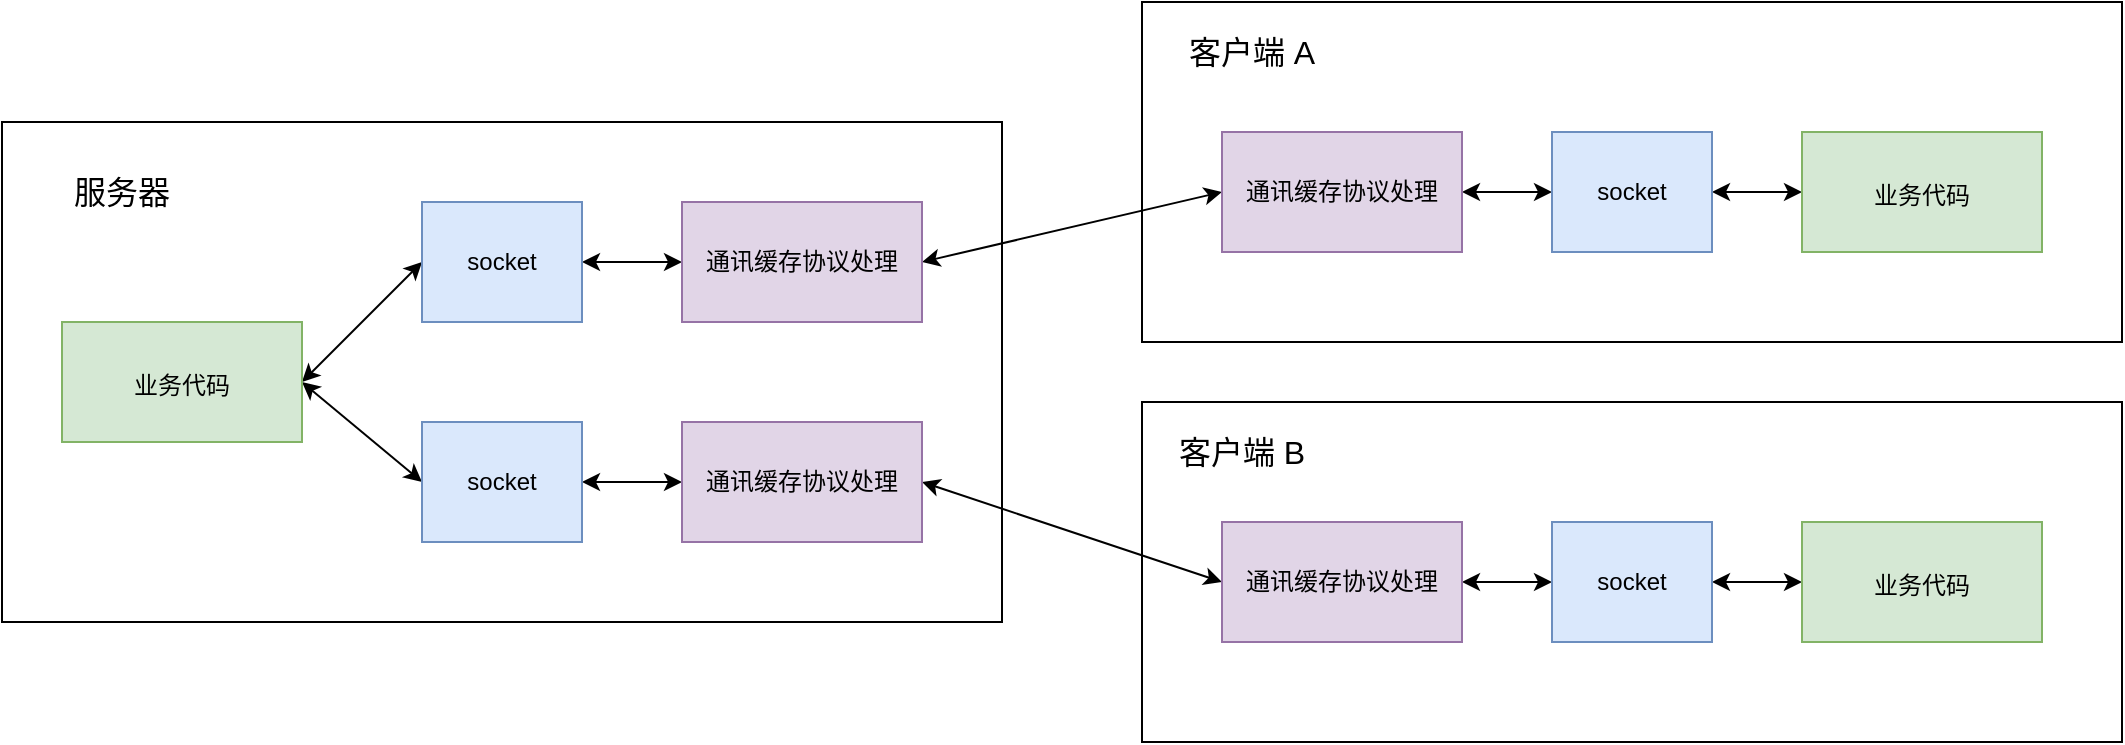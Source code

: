 <mxfile version="20.0.4" type="github">
  <diagram id="Lj6XRT2Ue5oLQ5nD7QKA" name="Page-1">
    <mxGraphModel dx="1186" dy="738" grid="1" gridSize="10" guides="1" tooltips="1" connect="1" arrows="1" fold="1" page="1" pageScale="1" pageWidth="827" pageHeight="1169" math="0" shadow="0">
      <root>
        <mxCell id="0" />
        <mxCell id="1" parent="0" />
        <mxCell id="M-Orp1eTgw6CiLtyJk4V-26" value="" style="rounded=0;whiteSpace=wrap;html=1;shadow=0;sketch=0;fontSize=12;strokeWidth=1;" vertex="1" parent="1">
          <mxGeometry x="640" y="300" width="490" height="170" as="geometry" />
        </mxCell>
        <mxCell id="M-Orp1eTgw6CiLtyJk4V-23" value="" style="rounded=0;whiteSpace=wrap;html=1;shadow=0;sketch=0;fontSize=12;strokeWidth=1;" vertex="1" parent="1">
          <mxGeometry x="640" y="100" width="490" height="170" as="geometry" />
        </mxCell>
        <mxCell id="M-Orp1eTgw6CiLtyJk4V-20" value="" style="rounded=0;whiteSpace=wrap;html=1;shadow=0;sketch=0;fontSize=12;strokeWidth=1;" vertex="1" parent="1">
          <mxGeometry x="70" y="160" width="500" height="250" as="geometry" />
        </mxCell>
        <mxCell id="M-Orp1eTgw6CiLtyJk4V-4" style="edgeStyle=none;rounded=0;sketch=0;orthogonalLoop=1;jettySize=auto;html=1;exitX=1;exitY=0.5;exitDx=0;exitDy=0;entryX=0;entryY=0.5;entryDx=0;entryDy=0;fontSize=12;fontColor=#FFFFFF;strokeWidth=1;startArrow=classic;startFill=1;" edge="1" parent="1" source="M-Orp1eTgw6CiLtyJk4V-1" target="M-Orp1eTgw6CiLtyJk4V-3">
          <mxGeometry relative="1" as="geometry" />
        </mxCell>
        <mxCell id="M-Orp1eTgw6CiLtyJk4V-5" style="edgeStyle=none;rounded=0;sketch=0;orthogonalLoop=1;jettySize=auto;html=1;exitX=1;exitY=0.5;exitDx=0;exitDy=0;fontSize=12;fontColor=#FFFFFF;strokeWidth=1;entryX=0;entryY=0.5;entryDx=0;entryDy=0;startArrow=classic;startFill=1;" edge="1" parent="1" source="M-Orp1eTgw6CiLtyJk4V-1" target="M-Orp1eTgw6CiLtyJk4V-2">
          <mxGeometry relative="1" as="geometry" />
        </mxCell>
        <mxCell id="M-Orp1eTgw6CiLtyJk4V-1" value="&lt;font style=&quot;font-size: 12px;&quot;&gt;业务代码&lt;/font&gt;" style="rounded=0;whiteSpace=wrap;html=1;shadow=0;sketch=0;fontSize=16;strokeWidth=1;fillColor=#d5e8d4;strokeColor=#82b366;" vertex="1" parent="1">
          <mxGeometry x="100" y="260" width="120" height="60" as="geometry" />
        </mxCell>
        <mxCell id="M-Orp1eTgw6CiLtyJk4V-9" style="edgeStyle=none;rounded=0;sketch=0;orthogonalLoop=1;jettySize=auto;html=1;exitX=1;exitY=0.5;exitDx=0;exitDy=0;entryX=0;entryY=0.5;entryDx=0;entryDy=0;fontSize=12;fontColor=#FFFFFF;strokeWidth=1;startArrow=classic;startFill=1;" edge="1" parent="1" source="M-Orp1eTgw6CiLtyJk4V-2" target="M-Orp1eTgw6CiLtyJk4V-8">
          <mxGeometry relative="1" as="geometry" />
        </mxCell>
        <mxCell id="M-Orp1eTgw6CiLtyJk4V-2" value="socket" style="rounded=0;whiteSpace=wrap;html=1;shadow=0;sketch=0;fontSize=12;strokeWidth=1;fillColor=#dae8fc;strokeColor=#6c8ebf;" vertex="1" parent="1">
          <mxGeometry x="280" y="310" width="80" height="60" as="geometry" />
        </mxCell>
        <mxCell id="M-Orp1eTgw6CiLtyJk4V-7" style="edgeStyle=none;rounded=0;sketch=0;orthogonalLoop=1;jettySize=auto;html=1;exitX=1;exitY=0.5;exitDx=0;exitDy=0;entryX=0;entryY=0.5;entryDx=0;entryDy=0;fontSize=12;fontColor=#FFFFFF;strokeWidth=1;startArrow=classic;startFill=1;" edge="1" parent="1" source="M-Orp1eTgw6CiLtyJk4V-3" target="M-Orp1eTgw6CiLtyJk4V-6">
          <mxGeometry relative="1" as="geometry" />
        </mxCell>
        <mxCell id="M-Orp1eTgw6CiLtyJk4V-3" value="socket" style="rounded=0;whiteSpace=wrap;html=1;shadow=0;sketch=0;fontSize=12;strokeWidth=1;fillColor=#dae8fc;strokeColor=#6c8ebf;" vertex="1" parent="1">
          <mxGeometry x="280" y="200" width="80" height="60" as="geometry" />
        </mxCell>
        <mxCell id="M-Orp1eTgw6CiLtyJk4V-21" style="edgeStyle=none;rounded=0;sketch=0;orthogonalLoop=1;jettySize=auto;html=1;exitX=1;exitY=0.5;exitDx=0;exitDy=0;entryX=0;entryY=0.5;entryDx=0;entryDy=0;fontSize=12;fontColor=#FFFFFF;startArrow=classic;startFill=1;strokeWidth=1;" edge="1" parent="1" source="M-Orp1eTgw6CiLtyJk4V-6" target="M-Orp1eTgw6CiLtyJk4V-10">
          <mxGeometry relative="1" as="geometry" />
        </mxCell>
        <mxCell id="M-Orp1eTgw6CiLtyJk4V-6" value="通讯缓存协议处理" style="rounded=0;whiteSpace=wrap;html=1;shadow=0;sketch=0;fontSize=12;strokeWidth=1;fillColor=#e1d5e7;strokeColor=#9673a6;" vertex="1" parent="1">
          <mxGeometry x="410" y="200" width="120" height="60" as="geometry" />
        </mxCell>
        <mxCell id="M-Orp1eTgw6CiLtyJk4V-22" style="edgeStyle=none;rounded=0;sketch=0;orthogonalLoop=1;jettySize=auto;html=1;exitX=1;exitY=0.5;exitDx=0;exitDy=0;entryX=0;entryY=0.5;entryDx=0;entryDy=0;fontSize=12;fontColor=#FFFFFF;startArrow=classic;startFill=1;strokeWidth=1;" edge="1" parent="1" source="M-Orp1eTgw6CiLtyJk4V-8" target="M-Orp1eTgw6CiLtyJk4V-16">
          <mxGeometry relative="1" as="geometry" />
        </mxCell>
        <mxCell id="M-Orp1eTgw6CiLtyJk4V-8" value="通讯缓存协议处理" style="rounded=0;whiteSpace=wrap;html=1;shadow=0;sketch=0;fontSize=12;strokeWidth=1;fillColor=#e1d5e7;strokeColor=#9673a6;" vertex="1" parent="1">
          <mxGeometry x="410" y="310" width="120" height="60" as="geometry" />
        </mxCell>
        <mxCell id="M-Orp1eTgw6CiLtyJk4V-12" style="edgeStyle=none;rounded=0;sketch=0;orthogonalLoop=1;jettySize=auto;html=1;exitX=1;exitY=0.5;exitDx=0;exitDy=0;entryX=0;entryY=0.5;entryDx=0;entryDy=0;fontSize=12;fontColor=#FFFFFF;startArrow=classic;startFill=1;strokeWidth=1;" edge="1" parent="1" source="M-Orp1eTgw6CiLtyJk4V-10" target="M-Orp1eTgw6CiLtyJk4V-11">
          <mxGeometry relative="1" as="geometry" />
        </mxCell>
        <mxCell id="M-Orp1eTgw6CiLtyJk4V-10" value="通讯缓存协议处理" style="rounded=0;whiteSpace=wrap;html=1;shadow=0;sketch=0;fontSize=12;strokeWidth=1;fillColor=#e1d5e7;strokeColor=#9673a6;" vertex="1" parent="1">
          <mxGeometry x="680" y="165" width="120" height="60" as="geometry" />
        </mxCell>
        <mxCell id="M-Orp1eTgw6CiLtyJk4V-14" style="edgeStyle=none;rounded=0;sketch=0;orthogonalLoop=1;jettySize=auto;html=1;exitX=1;exitY=0.5;exitDx=0;exitDy=0;fontSize=12;fontColor=#FFFFFF;startArrow=classic;startFill=1;strokeWidth=1;" edge="1" parent="1" source="M-Orp1eTgw6CiLtyJk4V-11" target="M-Orp1eTgw6CiLtyJk4V-13">
          <mxGeometry relative="1" as="geometry" />
        </mxCell>
        <mxCell id="M-Orp1eTgw6CiLtyJk4V-11" value="socket" style="rounded=0;whiteSpace=wrap;html=1;shadow=0;sketch=0;fontSize=12;strokeWidth=1;fillColor=#dae8fc;strokeColor=#6c8ebf;" vertex="1" parent="1">
          <mxGeometry x="845" y="165" width="80" height="60" as="geometry" />
        </mxCell>
        <mxCell id="M-Orp1eTgw6CiLtyJk4V-13" value="&lt;font style=&quot;font-size: 12px;&quot;&gt;业务代码&lt;/font&gt;" style="rounded=0;whiteSpace=wrap;html=1;shadow=0;sketch=0;fontSize=16;strokeWidth=1;fillColor=#d5e8d4;strokeColor=#82b366;" vertex="1" parent="1">
          <mxGeometry x="970" y="165" width="120" height="60" as="geometry" />
        </mxCell>
        <mxCell id="M-Orp1eTgw6CiLtyJk4V-15" style="edgeStyle=none;rounded=0;sketch=0;orthogonalLoop=1;jettySize=auto;html=1;exitX=1;exitY=0.5;exitDx=0;exitDy=0;entryX=0;entryY=0.5;entryDx=0;entryDy=0;fontSize=12;fontColor=#FFFFFF;startArrow=classic;startFill=1;strokeWidth=1;" edge="1" parent="1" source="M-Orp1eTgw6CiLtyJk4V-16" target="M-Orp1eTgw6CiLtyJk4V-18">
          <mxGeometry relative="1" as="geometry" />
        </mxCell>
        <mxCell id="M-Orp1eTgw6CiLtyJk4V-16" value="通讯缓存协议处理" style="rounded=0;whiteSpace=wrap;html=1;shadow=0;sketch=0;fontSize=12;strokeWidth=1;fillColor=#e1d5e7;strokeColor=#9673a6;" vertex="1" parent="1">
          <mxGeometry x="680" y="360" width="120" height="60" as="geometry" />
        </mxCell>
        <mxCell id="M-Orp1eTgw6CiLtyJk4V-17" style="edgeStyle=none;rounded=0;sketch=0;orthogonalLoop=1;jettySize=auto;html=1;exitX=1;exitY=0.5;exitDx=0;exitDy=0;fontSize=12;fontColor=#FFFFFF;startArrow=classic;startFill=1;strokeWidth=1;" edge="1" parent="1" source="M-Orp1eTgw6CiLtyJk4V-18" target="M-Orp1eTgw6CiLtyJk4V-19">
          <mxGeometry relative="1" as="geometry" />
        </mxCell>
        <mxCell id="M-Orp1eTgw6CiLtyJk4V-18" value="socket" style="rounded=0;whiteSpace=wrap;html=1;shadow=0;sketch=0;fontSize=12;strokeWidth=1;fillColor=#dae8fc;strokeColor=#6c8ebf;" vertex="1" parent="1">
          <mxGeometry x="845" y="360" width="80" height="60" as="geometry" />
        </mxCell>
        <mxCell id="M-Orp1eTgw6CiLtyJk4V-19" value="&lt;font style=&quot;font-size: 12px;&quot;&gt;业务代码&lt;/font&gt;" style="rounded=0;whiteSpace=wrap;html=1;shadow=0;sketch=0;fontSize=16;strokeWidth=1;fillColor=#d5e8d4;strokeColor=#82b366;" vertex="1" parent="1">
          <mxGeometry x="970" y="360" width="120" height="60" as="geometry" />
        </mxCell>
        <mxCell id="M-Orp1eTgw6CiLtyJk4V-24" value="服务器" style="text;html=1;strokeColor=none;fillColor=none;align=center;verticalAlign=middle;whiteSpace=wrap;rounded=0;shadow=0;sketch=0;fontSize=16;fontColor=#000000;" vertex="1" parent="1">
          <mxGeometry x="100" y="180" width="60" height="30" as="geometry" />
        </mxCell>
        <mxCell id="M-Orp1eTgw6CiLtyJk4V-25" value="客户端 A" style="text;html=1;strokeColor=none;fillColor=none;align=center;verticalAlign=middle;whiteSpace=wrap;rounded=0;shadow=0;sketch=0;fontSize=16;fontColor=#000000;" vertex="1" parent="1">
          <mxGeometry x="650" y="110" width="90" height="30" as="geometry" />
        </mxCell>
        <mxCell id="M-Orp1eTgw6CiLtyJk4V-27" value="客户端 B" style="text;html=1;strokeColor=none;fillColor=none;align=center;verticalAlign=middle;whiteSpace=wrap;rounded=0;shadow=0;sketch=0;fontSize=16;fontColor=#000000;" vertex="1" parent="1">
          <mxGeometry x="650" y="310" width="80" height="30" as="geometry" />
        </mxCell>
      </root>
    </mxGraphModel>
  </diagram>
</mxfile>
